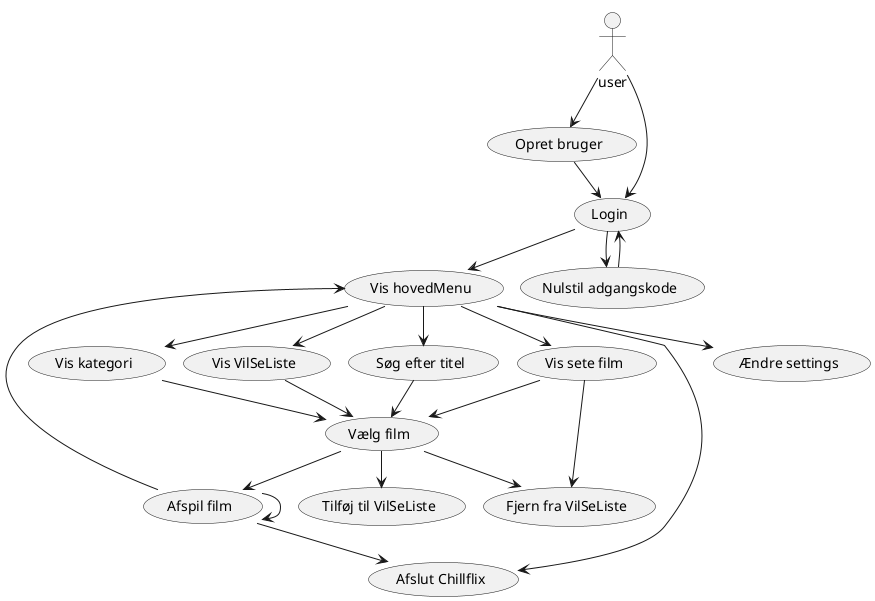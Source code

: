 @startuml
'https://plantuml.com/use-case-diagram
!pragma layout smetana
actor user

usecase "Opret bruger" as OPRET
usecase "Login" as UC2
usecase "Søg efter titel" as UC3
usecase "Vis kategori" as UC4
usecase "Afspil film" as UC6
usecase "Tilføj til VilSeListe" as UC7
usecase "Afslut Chillflix" as UC8
usecase "Vis sete film" as UC9
usecase "Vis VilSeListe" as UC10
usecase "Fjern fra VilSeListe" as UC11
usecase "Vis hovedMenu" as UC12
usecase "Nulstil adgangskode" as UC13
usecase "Vælg film" as UC14
usecase "Ændre settings" as SETTINGS


user-->OPRET
OPRET-->UC2
user-->UC2
UC2-->UC12
UC2-->UC13
UC3-->UC14
UC4-->UC14
UC6-->UC6
UC6-->UC8
UC6-->UC12
UC9-->UC14
UC9-->UC11
UC10-->UC14
UC12-->UC3
UC12-->UC4
UC12-->SETTINGS
UC12-->UC8
UC12-->UC9
UC12-->UC10
UC13-->UC2
UC14-->UC6
UC14-->UC7
UC14-->UC11












@enduml